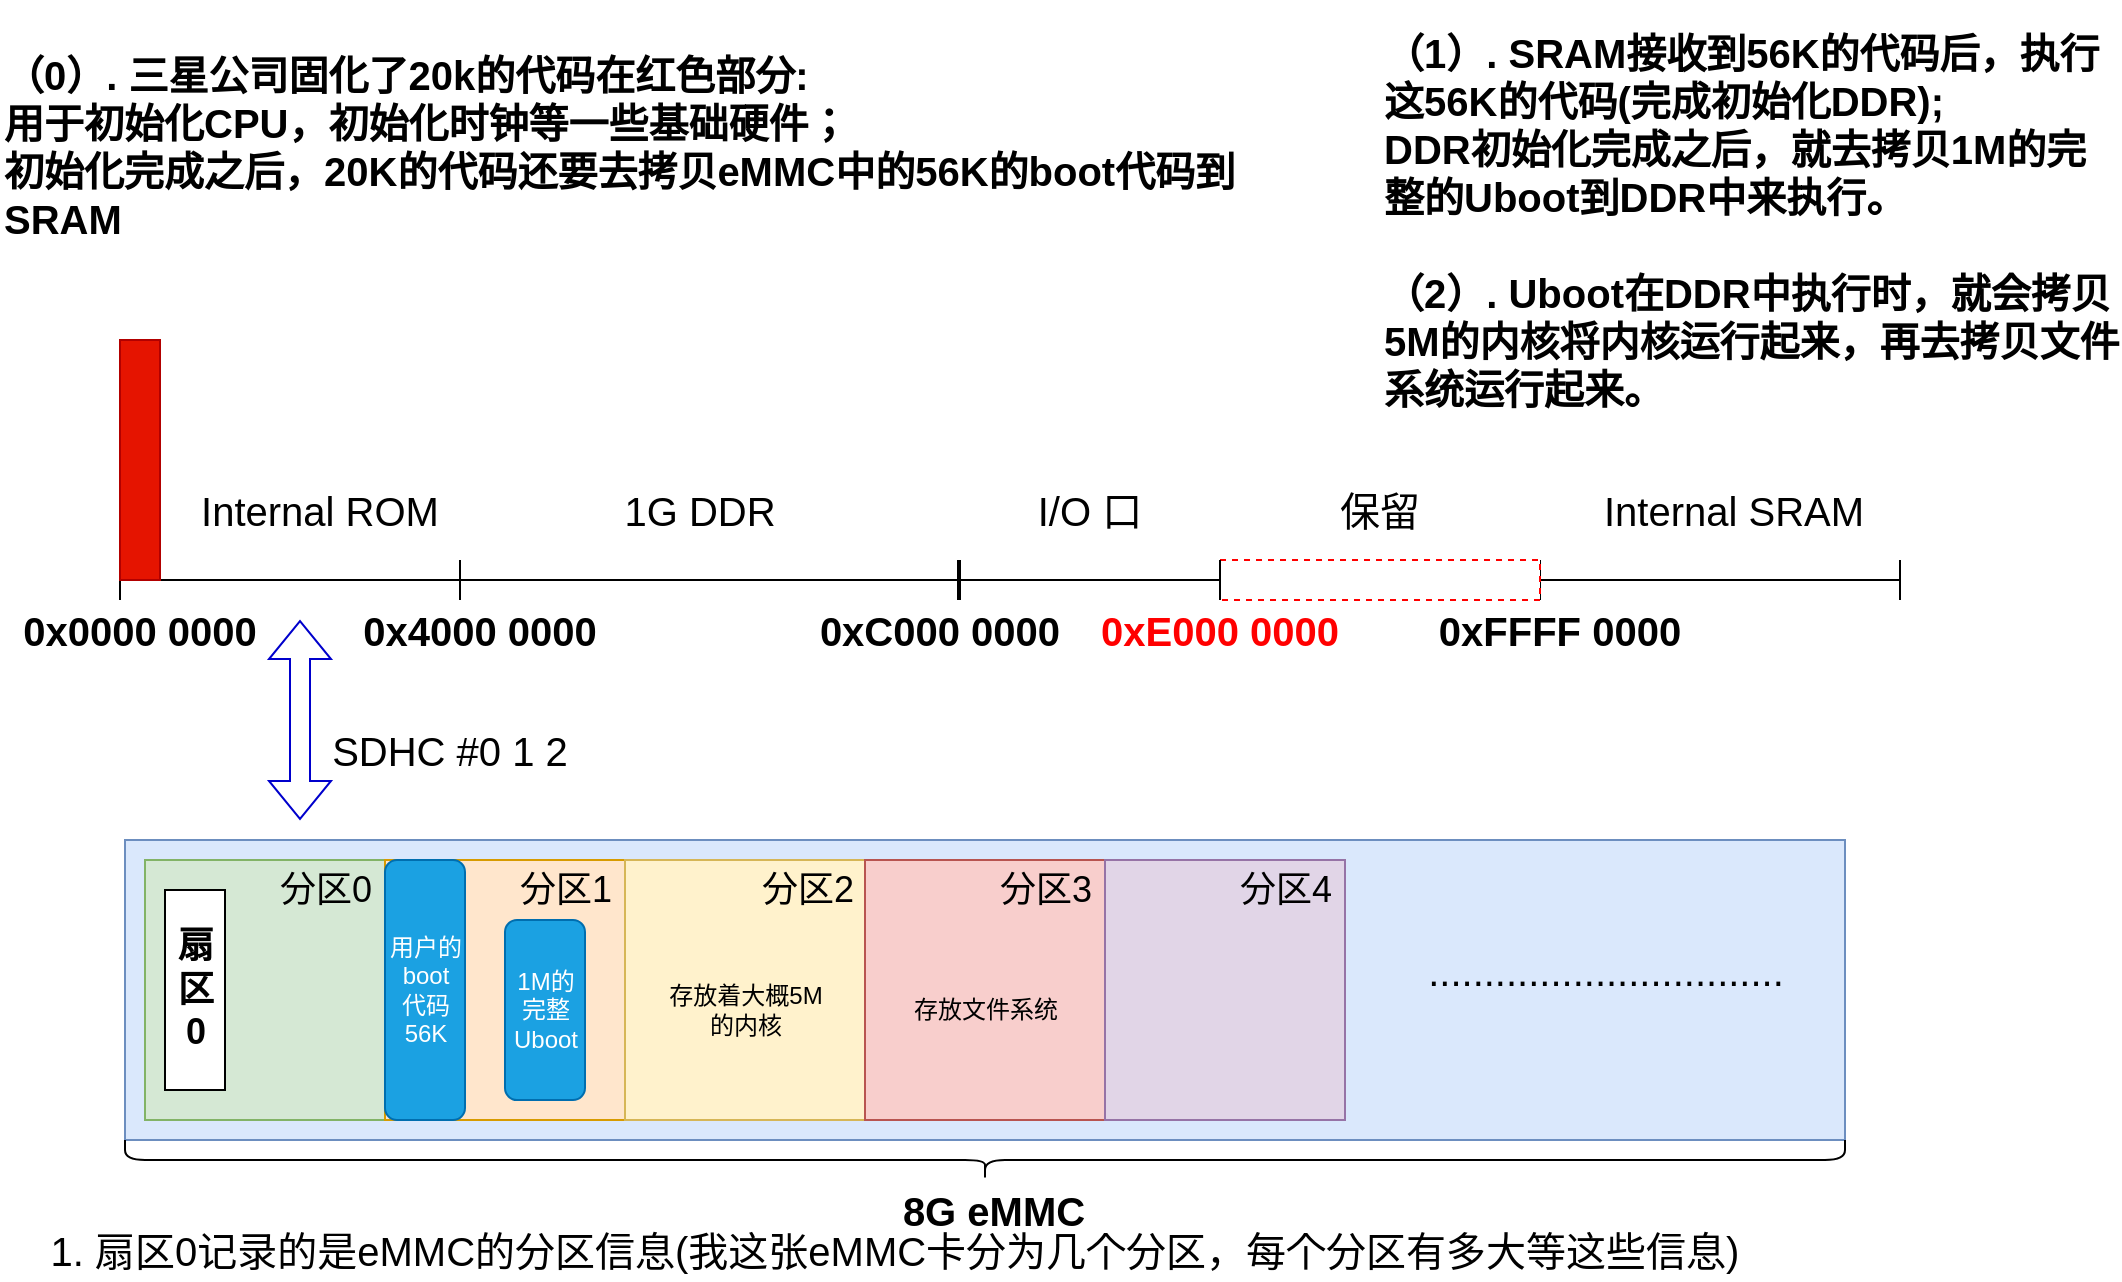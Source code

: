 <mxfile version="24.7.8">
  <diagram name="第 1 页" id="JrGkVFd3arlPJi5YyBwQ">
    <mxGraphModel dx="1877" dy="1798" grid="1" gridSize="10" guides="1" tooltips="1" connect="1" arrows="1" fold="1" page="1" pageScale="1" pageWidth="827" pageHeight="1169" math="0" shadow="0">
      <root>
        <mxCell id="0" />
        <mxCell id="1" parent="0" />
        <mxCell id="Sheg45RuAoLDCPXPyZug-1" value="" style="shape=crossbar;whiteSpace=wrap;html=1;rounded=1;" vertex="1" parent="1">
          <mxGeometry x="-50" y="80" width="170" height="20" as="geometry" />
        </mxCell>
        <mxCell id="Sheg45RuAoLDCPXPyZug-2" value="" style="shape=crossbar;whiteSpace=wrap;html=1;rounded=1;" vertex="1" parent="1">
          <mxGeometry x="120" y="80" width="250" height="20" as="geometry" />
        </mxCell>
        <mxCell id="Sheg45RuAoLDCPXPyZug-3" value="" style="shape=crossbar;whiteSpace=wrap;html=1;rounded=1;" vertex="1" parent="1">
          <mxGeometry x="660" y="80" width="180" height="20" as="geometry" />
        </mxCell>
        <mxCell id="Sheg45RuAoLDCPXPyZug-5" value="" style="rounded=0;whiteSpace=wrap;html=1;dashed=1;strokeColor=#FF0000;" vertex="1" parent="1">
          <mxGeometry x="500" y="80" width="160" height="20" as="geometry" />
        </mxCell>
        <mxCell id="Sheg45RuAoLDCPXPyZug-6" value="" style="shape=crossbar;whiteSpace=wrap;html=1;rounded=1;" vertex="1" parent="1">
          <mxGeometry x="369" y="80" width="131" height="20" as="geometry" />
        </mxCell>
        <mxCell id="Sheg45RuAoLDCPXPyZug-7" value="&lt;b&gt;&lt;font style=&quot;font-size: 20px;&quot;&gt;0x0000 0000&lt;/font&gt;&lt;/b&gt;" style="text;html=1;align=center;verticalAlign=middle;whiteSpace=wrap;rounded=0;" vertex="1" parent="1">
          <mxGeometry x="-110" y="100" width="140" height="30" as="geometry" />
        </mxCell>
        <mxCell id="Sheg45RuAoLDCPXPyZug-8" value="&lt;b&gt;&lt;font style=&quot;font-size: 20px;&quot;&gt;0x4000 0000&lt;/font&gt;&lt;/b&gt;" style="text;html=1;align=center;verticalAlign=middle;whiteSpace=wrap;rounded=0;" vertex="1" parent="1">
          <mxGeometry x="60" y="100" width="140" height="30" as="geometry" />
        </mxCell>
        <mxCell id="Sheg45RuAoLDCPXPyZug-9" value="&lt;b&gt;&lt;font style=&quot;font-size: 20px;&quot;&gt;0xC000 0000&lt;/font&gt;&lt;/b&gt;" style="text;html=1;align=center;verticalAlign=middle;whiteSpace=wrap;rounded=0;" vertex="1" parent="1">
          <mxGeometry x="290" y="100" width="140" height="30" as="geometry" />
        </mxCell>
        <mxCell id="Sheg45RuAoLDCPXPyZug-10" value="&lt;b&gt;&lt;font color=&quot;#ff0000&quot; style=&quot;font-size: 20px;&quot;&gt;0xE000 0000&lt;/font&gt;&lt;/b&gt;" style="text;html=1;align=center;verticalAlign=middle;whiteSpace=wrap;rounded=0;" vertex="1" parent="1">
          <mxGeometry x="430" y="100" width="140" height="30" as="geometry" />
        </mxCell>
        <mxCell id="Sheg45RuAoLDCPXPyZug-12" value="&lt;b&gt;&lt;font style=&quot;font-size: 20px;&quot;&gt;0xFFFF 0000&lt;/font&gt;&lt;/b&gt;" style="text;html=1;align=center;verticalAlign=middle;whiteSpace=wrap;rounded=0;" vertex="1" parent="1">
          <mxGeometry x="600" y="100" width="140" height="30" as="geometry" />
        </mxCell>
        <mxCell id="Sheg45RuAoLDCPXPyZug-13" value="&lt;font style=&quot;font-size: 20px;&quot;&gt;Internal SRAM&lt;/font&gt;" style="text;html=1;align=center;verticalAlign=middle;whiteSpace=wrap;rounded=0;" vertex="1" parent="1">
          <mxGeometry x="687" y="40" width="140" height="30" as="geometry" />
        </mxCell>
        <mxCell id="Sheg45RuAoLDCPXPyZug-14" value="&lt;span style=&quot;font-size: 20px;&quot;&gt;保留&lt;/span&gt;" style="text;html=1;align=center;verticalAlign=middle;whiteSpace=wrap;rounded=0;" vertex="1" parent="1">
          <mxGeometry x="510" y="40" width="140" height="30" as="geometry" />
        </mxCell>
        <mxCell id="Sheg45RuAoLDCPXPyZug-15" value="&lt;span style=&quot;font-size: 20px;&quot;&gt;I/O 口&lt;/span&gt;" style="text;html=1;align=center;verticalAlign=middle;whiteSpace=wrap;rounded=0;" vertex="1" parent="1">
          <mxGeometry x="364.5" y="40" width="140" height="30" as="geometry" />
        </mxCell>
        <mxCell id="Sheg45RuAoLDCPXPyZug-16" value="&lt;span style=&quot;font-size: 20px;&quot;&gt;1G DDR&lt;/span&gt;" style="text;html=1;align=center;verticalAlign=middle;whiteSpace=wrap;rounded=0;" vertex="1" parent="1">
          <mxGeometry x="170" y="40" width="140" height="30" as="geometry" />
        </mxCell>
        <mxCell id="Sheg45RuAoLDCPXPyZug-17" value="&lt;span style=&quot;font-size: 20px;&quot;&gt;Internal ROM&lt;/span&gt;" style="text;html=1;align=center;verticalAlign=middle;whiteSpace=wrap;rounded=0;" vertex="1" parent="1">
          <mxGeometry x="-20" y="40" width="140" height="30" as="geometry" />
        </mxCell>
        <mxCell id="Sheg45RuAoLDCPXPyZug-18" value="" style="shape=flexArrow;endArrow=classic;startArrow=classic;html=1;rounded=0;strokeColor=#0000CC;" edge="1" parent="1">
          <mxGeometry width="100" height="100" relative="1" as="geometry">
            <mxPoint x="40" y="210" as="sourcePoint" />
            <mxPoint x="40" y="110" as="targetPoint" />
          </mxGeometry>
        </mxCell>
        <mxCell id="Sheg45RuAoLDCPXPyZug-19" value="&lt;font style=&quot;font-size: 20px;&quot;&gt;SDHC #0 1 2&lt;/font&gt;" style="text;html=1;align=center;verticalAlign=middle;whiteSpace=wrap;rounded=0;" vertex="1" parent="1">
          <mxGeometry x="40" y="160" width="150" height="30" as="geometry" />
        </mxCell>
        <mxCell id="Sheg45RuAoLDCPXPyZug-21" value="" style="rounded=0;whiteSpace=wrap;html=1;fillColor=#dae8fc;strokeColor=#6c8ebf;" vertex="1" parent="1">
          <mxGeometry x="-47.5" y="220" width="860" height="150" as="geometry" />
        </mxCell>
        <mxCell id="Sheg45RuAoLDCPXPyZug-22" value="" style="rounded=0;whiteSpace=wrap;html=1;fillColor=#d5e8d4;strokeColor=#82b366;" vertex="1" parent="1">
          <mxGeometry x="-37.5" y="230" width="120" height="130" as="geometry" />
        </mxCell>
        <mxCell id="Sheg45RuAoLDCPXPyZug-23" value="" style="rounded=0;whiteSpace=wrap;html=1;fillColor=#ffe6cc;strokeColor=#d79b00;" vertex="1" parent="1">
          <mxGeometry x="82.5" y="230" width="120" height="130" as="geometry" />
        </mxCell>
        <mxCell id="Sheg45RuAoLDCPXPyZug-24" value="" style="rounded=0;whiteSpace=wrap;html=1;fillColor=#fff2cc;strokeColor=#d6b656;" vertex="1" parent="1">
          <mxGeometry x="202.5" y="230" width="120" height="130" as="geometry" />
        </mxCell>
        <mxCell id="Sheg45RuAoLDCPXPyZug-25" value="" style="rounded=0;whiteSpace=wrap;html=1;fillColor=#f8cecc;strokeColor=#b85450;" vertex="1" parent="1">
          <mxGeometry x="322.5" y="230" width="120" height="130" as="geometry" />
        </mxCell>
        <mxCell id="Sheg45RuAoLDCPXPyZug-26" value="" style="rounded=0;whiteSpace=wrap;html=1;fillColor=#e1d5e7;strokeColor=#9673a6;" vertex="1" parent="1">
          <mxGeometry x="442.5" y="230" width="120" height="130" as="geometry" />
        </mxCell>
        <mxCell id="Sheg45RuAoLDCPXPyZug-27" value="&lt;font style=&quot;font-size: 20px;&quot;&gt;................................&lt;/font&gt;" style="text;html=1;align=center;verticalAlign=middle;whiteSpace=wrap;rounded=0;" vertex="1" parent="1">
          <mxGeometry x="622.5" y="270" width="140" height="30" as="geometry" />
        </mxCell>
        <mxCell id="Sheg45RuAoLDCPXPyZug-28" value="" style="shape=curlyBracket;whiteSpace=wrap;html=1;rounded=1;flipH=1;labelPosition=right;verticalLabelPosition=middle;align=left;verticalAlign=middle;direction=north;" vertex="1" parent="1">
          <mxGeometry x="-47.5" y="370" width="860" height="20" as="geometry" />
        </mxCell>
        <mxCell id="Sheg45RuAoLDCPXPyZug-29" value="&lt;font style=&quot;font-size: 20px;&quot;&gt;&lt;b&gt;8G eMMC&lt;/b&gt;&lt;/font&gt;" style="text;html=1;align=center;verticalAlign=middle;whiteSpace=wrap;rounded=0;" vertex="1" parent="1">
          <mxGeometry x="323.5" y="390" width="126" height="30" as="geometry" />
        </mxCell>
        <mxCell id="Sheg45RuAoLDCPXPyZug-30" value="" style="rounded=0;whiteSpace=wrap;html=1;fillColor=#e51400;fontColor=#ffffff;strokeColor=#B20000;" vertex="1" parent="1">
          <mxGeometry x="-50" y="-30" width="20" height="120" as="geometry" />
        </mxCell>
        <mxCell id="Sheg45RuAoLDCPXPyZug-31" value="&lt;font style=&quot;font-size: 18px;&quot;&gt;&lt;b&gt;扇&lt;/b&gt;&lt;/font&gt;&lt;div style=&quot;font-size: 18px;&quot;&gt;&lt;font style=&quot;font-size: 18px;&quot;&gt;&lt;b&gt;区&lt;/b&gt;&lt;/font&gt;&lt;/div&gt;&lt;div style=&quot;font-size: 18px;&quot;&gt;&lt;font style=&quot;font-size: 18px;&quot;&gt;&lt;b&gt;0&lt;/b&gt;&lt;/font&gt;&lt;/div&gt;" style="rounded=0;whiteSpace=wrap;html=1;" vertex="1" parent="1">
          <mxGeometry x="-27.5" y="245" width="30" height="100" as="geometry" />
        </mxCell>
        <mxCell id="Sheg45RuAoLDCPXPyZug-32" value="&lt;font style=&quot;font-size: 18px;&quot;&gt;分区0&lt;/font&gt;" style="text;html=1;align=center;verticalAlign=middle;whiteSpace=wrap;rounded=0;" vertex="1" parent="1">
          <mxGeometry x="22.5" y="230" width="60" height="30" as="geometry" />
        </mxCell>
        <mxCell id="Sheg45RuAoLDCPXPyZug-33" value="&lt;font style=&quot;font-size: 18px;&quot;&gt;分区1&lt;/font&gt;" style="text;html=1;align=center;verticalAlign=middle;whiteSpace=wrap;rounded=0;" vertex="1" parent="1">
          <mxGeometry x="142.5" y="230" width="60" height="30" as="geometry" />
        </mxCell>
        <mxCell id="Sheg45RuAoLDCPXPyZug-34" value="&lt;font style=&quot;font-size: 18px;&quot;&gt;分区2&lt;/font&gt;" style="text;html=1;align=center;verticalAlign=middle;whiteSpace=wrap;rounded=0;" vertex="1" parent="1">
          <mxGeometry x="263.5" y="230" width="60" height="30" as="geometry" />
        </mxCell>
        <mxCell id="Sheg45RuAoLDCPXPyZug-35" value="&lt;font style=&quot;font-size: 18px;&quot;&gt;分区3&lt;/font&gt;" style="text;html=1;align=center;verticalAlign=middle;whiteSpace=wrap;rounded=0;" vertex="1" parent="1">
          <mxGeometry x="382.5" y="230" width="60" height="30" as="geometry" />
        </mxCell>
        <mxCell id="Sheg45RuAoLDCPXPyZug-36" value="&lt;font style=&quot;font-size: 18px;&quot;&gt;分区4&lt;/font&gt;" style="text;html=1;align=center;verticalAlign=middle;whiteSpace=wrap;rounded=0;" vertex="1" parent="1">
          <mxGeometry x="502.5" y="230" width="60" height="30" as="geometry" />
        </mxCell>
        <mxCell id="Sheg45RuAoLDCPXPyZug-37" value="&lt;font style=&quot;font-size: 20px;&quot;&gt;1. 扇区0记录的是eMMC的分区信息(我这张eMMC卡分为几个分区，每个分区有多大等这些信息)&lt;/font&gt;" style="text;html=1;align=center;verticalAlign=middle;whiteSpace=wrap;rounded=0;" vertex="1" parent="1">
          <mxGeometry x="-90" y="410" width="855" height="30" as="geometry" />
        </mxCell>
        <mxCell id="Sheg45RuAoLDCPXPyZug-38" value="用户的boot&lt;div&gt;代码56K&lt;/div&gt;" style="rounded=1;whiteSpace=wrap;html=1;fillColor=#1ba1e2;fontColor=#ffffff;strokeColor=#006EAF;" vertex="1" parent="1">
          <mxGeometry x="82.5" y="230" width="40" height="130" as="geometry" />
        </mxCell>
        <mxCell id="Sheg45RuAoLDCPXPyZug-41" value="1M的完整Uboot" style="rounded=1;whiteSpace=wrap;html=1;fillColor=#1ba1e2;fontColor=#ffffff;strokeColor=#006EAF;" vertex="1" parent="1">
          <mxGeometry x="142.5" y="260" width="40" height="90" as="geometry" />
        </mxCell>
        <mxCell id="Sheg45RuAoLDCPXPyZug-42" value="存放着大概5M的内核" style="text;html=1;align=center;verticalAlign=middle;whiteSpace=wrap;rounded=0;" vertex="1" parent="1">
          <mxGeometry x="222.5" y="290" width="80" height="30" as="geometry" />
        </mxCell>
        <mxCell id="Sheg45RuAoLDCPXPyZug-43" value="存放文件系统" style="text;html=1;align=center;verticalAlign=middle;whiteSpace=wrap;rounded=0;" vertex="1" parent="1">
          <mxGeometry x="342.5" y="290" width="80" height="30" as="geometry" />
        </mxCell>
        <mxCell id="Sheg45RuAoLDCPXPyZug-44" value="&lt;font style=&quot;font-size: 20px;&quot;&gt;&lt;b&gt;（0）. 三星公司固化了20k的代码在红色部分:&amp;nbsp;&lt;/b&gt;&lt;/font&gt;&lt;div&gt;&lt;font style=&quot;font-size: 20px;&quot;&gt;&lt;b&gt;用于初始化CPU，初始化时钟等一些基础硬件；&lt;/b&gt;&lt;/font&gt;&lt;/div&gt;&lt;div&gt;&lt;span style=&quot;font-size: 20px;&quot;&gt;&lt;b&gt;初始化完成之后，20K的代码还要去拷贝eMMC中的56K的boot代码到SRAM&lt;/b&gt;&lt;/span&gt;&lt;/div&gt;" style="text;html=1;align=left;verticalAlign=middle;whiteSpace=wrap;rounded=0;" vertex="1" parent="1">
          <mxGeometry x="-110" y="-180" width="657.5" height="105" as="geometry" />
        </mxCell>
        <mxCell id="Sheg45RuAoLDCPXPyZug-45" value="&lt;span style=&quot;font-size: 20px;&quot;&gt;&lt;b&gt;（1）. SRAM接收到56K的代码后，执行这56K的代码(完成初始化DDR);&lt;/b&gt;&lt;/span&gt;&lt;div&gt;&lt;span style=&quot;font-size: 20px;&quot;&gt;&lt;b&gt;DDR初始化完成之后，就去拷贝1M的完整的Uboot到DDR中来执行。&lt;/b&gt;&lt;/span&gt;&lt;/div&gt;&lt;div&gt;&lt;span style=&quot;font-size: 20px;&quot;&gt;&lt;b&gt;&lt;br&gt;&lt;/b&gt;&lt;/span&gt;&lt;/div&gt;&lt;div&gt;&lt;span style=&quot;font-size: 20px;&quot;&gt;&lt;b&gt;（2）. Uboot在DDR中执行时，就会拷贝5M的内核将内核运行起来，再去拷贝文件系统运行起来。&lt;/b&gt;&lt;/span&gt;&lt;/div&gt;" style="text;html=1;align=left;verticalAlign=middle;whiteSpace=wrap;rounded=0;" vertex="1" parent="1">
          <mxGeometry x="580" y="-200" width="370" height="220" as="geometry" />
        </mxCell>
      </root>
    </mxGraphModel>
  </diagram>
</mxfile>
